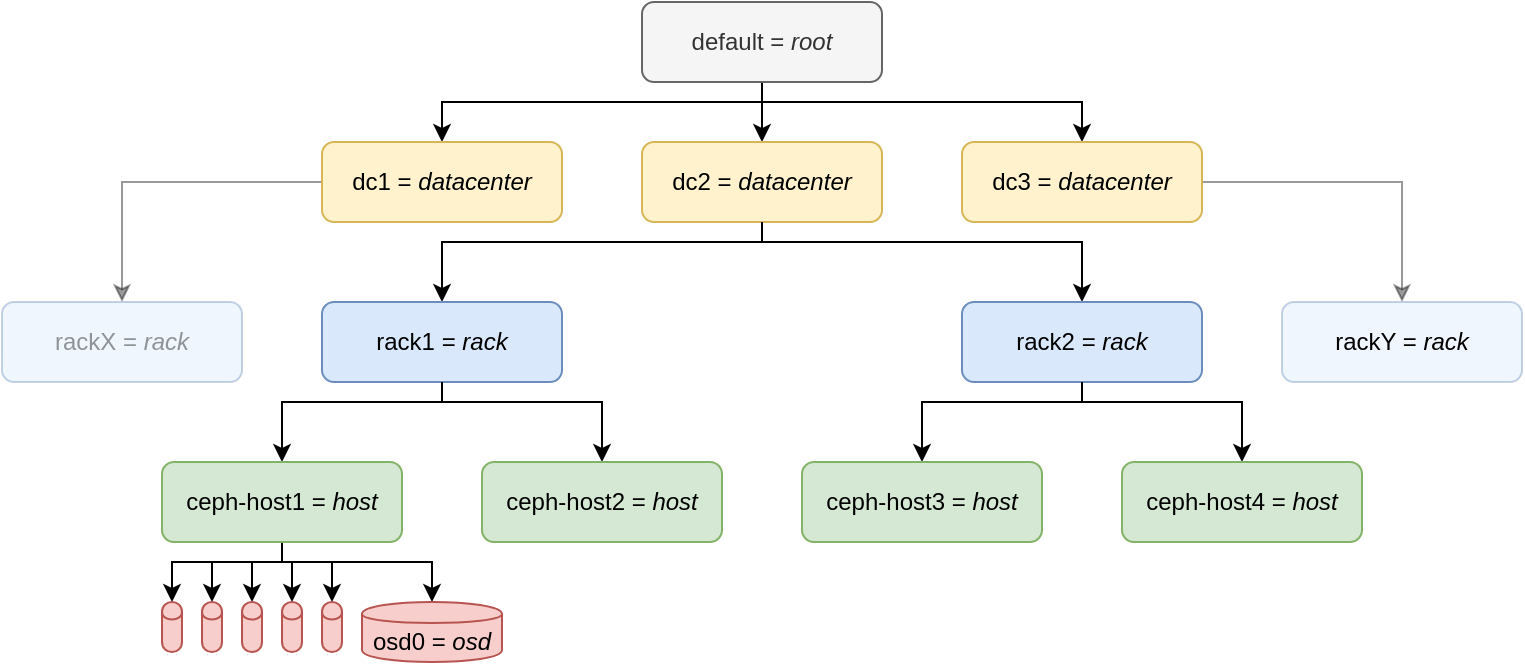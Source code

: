 <mxfile version="13.1.0" type="device"><diagram id="orIhJ1xDB1EVodHYdu4J" name="Page-1"><mxGraphModel dx="813" dy="512" grid="1" gridSize="10" guides="1" tooltips="1" connect="1" arrows="1" fold="1" page="1" pageScale="1" pageWidth="827" pageHeight="1169" math="0" shadow="0"><root><mxCell id="0"/><mxCell id="1" parent="0"/><mxCell id="3GyZoEaMxkpv4PCjoj4L-6" value="" style="edgeStyle=orthogonalEdgeStyle;rounded=0;orthogonalLoop=1;jettySize=auto;html=1;entryX=0.5;entryY=0;entryDx=0;entryDy=0;exitX=0.5;exitY=1;exitDx=0;exitDy=0;" edge="1" parent="1" source="3GyZoEaMxkpv4PCjoj4L-1" target="3GyZoEaMxkpv4PCjoj4L-2"><mxGeometry relative="1" as="geometry"><mxPoint x="274" y="270" as="targetPoint"/><Array as="points"><mxPoint x="420" y="300"/><mxPoint x="260" y="300"/></Array></mxGeometry></mxCell><mxCell id="3GyZoEaMxkpv4PCjoj4L-7" style="edgeStyle=orthogonalEdgeStyle;rounded=0;orthogonalLoop=1;jettySize=auto;html=1;entryX=0.5;entryY=0;entryDx=0;entryDy=0;" edge="1" parent="1" source="3GyZoEaMxkpv4PCjoj4L-1" target="3GyZoEaMxkpv4PCjoj4L-3"><mxGeometry relative="1" as="geometry"/></mxCell><mxCell id="3GyZoEaMxkpv4PCjoj4L-8" style="edgeStyle=orthogonalEdgeStyle;rounded=0;orthogonalLoop=1;jettySize=auto;html=1;entryX=0.5;entryY=0;entryDx=0;entryDy=0;exitX=0.5;exitY=1;exitDx=0;exitDy=0;" edge="1" parent="1" source="3GyZoEaMxkpv4PCjoj4L-1" target="3GyZoEaMxkpv4PCjoj4L-4"><mxGeometry relative="1" as="geometry"><Array as="points"><mxPoint x="420" y="300"/><mxPoint x="580" y="300"/></Array></mxGeometry></mxCell><mxCell id="3GyZoEaMxkpv4PCjoj4L-1" value="default = &lt;i&gt;root&lt;/i&gt;" style="rounded=1;whiteSpace=wrap;html=1;fillColor=#f5f5f5;strokeColor=#666666;fontColor=#333333;" vertex="1" parent="1"><mxGeometry x="360" y="250" width="120" height="40" as="geometry"/></mxCell><mxCell id="3GyZoEaMxkpv4PCjoj4L-24" value="" style="edgeStyle=orthogonalEdgeStyle;rounded=0;orthogonalLoop=1;jettySize=auto;html=1;textOpacity=40;opacity=40;" edge="1" parent="1" source="3GyZoEaMxkpv4PCjoj4L-2" target="3GyZoEaMxkpv4PCjoj4L-23"><mxGeometry relative="1" as="geometry"/></mxCell><mxCell id="3GyZoEaMxkpv4PCjoj4L-2" value="dc1 = &lt;i&gt;datacenter&lt;/i&gt;" style="rounded=1;whiteSpace=wrap;html=1;fillColor=#fff2cc;strokeColor=#d6b656;" vertex="1" parent="1"><mxGeometry x="200" y="320" width="120" height="40" as="geometry"/></mxCell><mxCell id="3GyZoEaMxkpv4PCjoj4L-23" value="rackX = &lt;i&gt;rack&lt;/i&gt;" style="rounded=1;whiteSpace=wrap;html=1;opacity=40;textOpacity=40;fillColor=#dae8fc;strokeColor=#6c8ebf;" vertex="1" parent="1"><mxGeometry x="40" y="400" width="120" height="40" as="geometry"/></mxCell><mxCell id="3GyZoEaMxkpv4PCjoj4L-10" value="" style="edgeStyle=orthogonalEdgeStyle;rounded=0;orthogonalLoop=1;jettySize=auto;html=1;entryX=0.5;entryY=0;entryDx=0;entryDy=0;" edge="1" parent="1" source="3GyZoEaMxkpv4PCjoj4L-3" target="3GyZoEaMxkpv4PCjoj4L-9"><mxGeometry relative="1" as="geometry"><Array as="points"><mxPoint x="420" y="370"/><mxPoint x="260" y="370"/></Array></mxGeometry></mxCell><mxCell id="3GyZoEaMxkpv4PCjoj4L-3" value="dc2 = &lt;i&gt;datacenter&lt;/i&gt;" style="rounded=1;whiteSpace=wrap;html=1;fillColor=#fff2cc;strokeColor=#d6b656;" vertex="1" parent="1"><mxGeometry x="360" y="320" width="120" height="40" as="geometry"/></mxCell><mxCell id="3GyZoEaMxkpv4PCjoj4L-12" value="" style="edgeStyle=orthogonalEdgeStyle;rounded=0;orthogonalLoop=1;jettySize=auto;html=1;exitX=0.5;exitY=1;exitDx=0;exitDy=0;" edge="1" parent="1" source="3GyZoEaMxkpv4PCjoj4L-3" target="3GyZoEaMxkpv4PCjoj4L-11"><mxGeometry relative="1" as="geometry"><Array as="points"><mxPoint x="420" y="370"/><mxPoint x="580" y="370"/></Array></mxGeometry></mxCell><mxCell id="3GyZoEaMxkpv4PCjoj4L-15" value="" style="edgeStyle=orthogonalEdgeStyle;rounded=0;orthogonalLoop=1;jettySize=auto;html=1;" edge="1" parent="1" source="3GyZoEaMxkpv4PCjoj4L-9" target="3GyZoEaMxkpv4PCjoj4L-14"><mxGeometry relative="1" as="geometry"><Array as="points"><mxPoint x="260" y="450"/><mxPoint x="180" y="450"/></Array></mxGeometry></mxCell><mxCell id="3GyZoEaMxkpv4PCjoj4L-9" value="rack1 = &lt;i&gt;rack&lt;/i&gt;" style="rounded=1;whiteSpace=wrap;html=1;fillColor=#dae8fc;strokeColor=#6c8ebf;" vertex="1" parent="1"><mxGeometry x="200" y="400" width="120" height="40" as="geometry"/></mxCell><mxCell id="3GyZoEaMxkpv4PCjoj4L-17" value="" style="edgeStyle=orthogonalEdgeStyle;rounded=0;orthogonalLoop=1;jettySize=auto;html=1;exitX=0.5;exitY=1;exitDx=0;exitDy=0;" edge="1" parent="1" source="3GyZoEaMxkpv4PCjoj4L-9" target="3GyZoEaMxkpv4PCjoj4L-16"><mxGeometry relative="1" as="geometry"><Array as="points"><mxPoint x="260" y="450"/><mxPoint x="340" y="450"/></Array></mxGeometry></mxCell><mxCell id="3GyZoEaMxkpv4PCjoj4L-31" value="" style="edgeStyle=orthogonalEdgeStyle;rounded=0;orthogonalLoop=1;jettySize=auto;html=1;entryX=0.5;entryY=0;entryDx=0;entryDy=0;" edge="1" parent="1" source="3GyZoEaMxkpv4PCjoj4L-14" target="3GyZoEaMxkpv4PCjoj4L-32"><mxGeometry relative="1" as="geometry"><mxPoint x="260.029" y="585" as="targetPoint"/><Array as="points"><mxPoint x="180" y="530"/><mxPoint x="125" y="530"/></Array></mxGeometry></mxCell><mxCell id="3GyZoEaMxkpv4PCjoj4L-39" style="edgeStyle=orthogonalEdgeStyle;rounded=0;orthogonalLoop=1;jettySize=auto;html=1;entryX=0.5;entryY=0;entryDx=0;entryDy=0;" edge="1" parent="1" source="3GyZoEaMxkpv4PCjoj4L-14" target="3GyZoEaMxkpv4PCjoj4L-33"><mxGeometry relative="1" as="geometry"><Array as="points"><mxPoint x="180" y="530"/><mxPoint x="145" y="530"/></Array></mxGeometry></mxCell><mxCell id="3GyZoEaMxkpv4PCjoj4L-45" style="edgeStyle=orthogonalEdgeStyle;rounded=0;orthogonalLoop=1;jettySize=auto;html=1;entryX=0.5;entryY=0;entryDx=0;entryDy=0;" edge="1" parent="1" source="3GyZoEaMxkpv4PCjoj4L-14" target="3GyZoEaMxkpv4PCjoj4L-40"><mxGeometry relative="1" as="geometry"><Array as="points"><mxPoint x="180" y="530"/><mxPoint x="165" y="530"/></Array></mxGeometry></mxCell><mxCell id="3GyZoEaMxkpv4PCjoj4L-46" style="edgeStyle=orthogonalEdgeStyle;rounded=0;orthogonalLoop=1;jettySize=auto;html=1;entryX=0.5;entryY=0;entryDx=0;entryDy=0;" edge="1" parent="1" source="3GyZoEaMxkpv4PCjoj4L-14" target="3GyZoEaMxkpv4PCjoj4L-41"><mxGeometry relative="1" as="geometry"><Array as="points"><mxPoint x="180" y="530"/><mxPoint x="185" y="530"/></Array></mxGeometry></mxCell><mxCell id="3GyZoEaMxkpv4PCjoj4L-47" style="edgeStyle=orthogonalEdgeStyle;rounded=0;orthogonalLoop=1;jettySize=auto;html=1;entryX=0.5;entryY=0;entryDx=0;entryDy=0;" edge="1" parent="1" source="3GyZoEaMxkpv4PCjoj4L-14" target="3GyZoEaMxkpv4PCjoj4L-42"><mxGeometry relative="1" as="geometry"><Array as="points"><mxPoint x="180" y="530"/><mxPoint x="205" y="530"/></Array></mxGeometry></mxCell><mxCell id="3GyZoEaMxkpv4PCjoj4L-48" style="edgeStyle=orthogonalEdgeStyle;rounded=0;orthogonalLoop=1;jettySize=auto;html=1;entryX=0.5;entryY=0;entryDx=0;entryDy=0;" edge="1" parent="1" source="3GyZoEaMxkpv4PCjoj4L-14" target="3GyZoEaMxkpv4PCjoj4L-43"><mxGeometry relative="1" as="geometry"><Array as="points"><mxPoint x="180" y="530"/><mxPoint x="255" y="530"/></Array></mxGeometry></mxCell><mxCell id="3GyZoEaMxkpv4PCjoj4L-14" value="ceph-host1 = &lt;i&gt;host&lt;/i&gt;" style="rounded=1;whiteSpace=wrap;html=1;fillColor=#d5e8d4;strokeColor=#82b366;" vertex="1" parent="1"><mxGeometry x="120" y="480" width="120" height="40" as="geometry"/></mxCell><mxCell id="3GyZoEaMxkpv4PCjoj4L-16" value="ceph-host2 = &lt;i&gt;host&lt;/i&gt;" style="rounded=1;whiteSpace=wrap;html=1;fillColor=#d5e8d4;strokeColor=#82b366;" vertex="1" parent="1"><mxGeometry x="280" y="480" width="120" height="40" as="geometry"/></mxCell><mxCell id="3GyZoEaMxkpv4PCjoj4L-11" value="rack2 = &lt;i&gt;rack&lt;/i&gt;" style="rounded=1;whiteSpace=wrap;html=1;fillColor=#dae8fc;strokeColor=#6c8ebf;" vertex="1" parent="1"><mxGeometry x="520" y="400" width="120" height="40" as="geometry"/></mxCell><mxCell id="3GyZoEaMxkpv4PCjoj4L-26" value="" style="edgeStyle=orthogonalEdgeStyle;rounded=0;orthogonalLoop=1;jettySize=auto;html=1;opacity=40;" edge="1" parent="1" source="3GyZoEaMxkpv4PCjoj4L-4" target="3GyZoEaMxkpv4PCjoj4L-25"><mxGeometry relative="1" as="geometry"/></mxCell><mxCell id="3GyZoEaMxkpv4PCjoj4L-4" value="dc3 = &lt;i&gt;datacenter&lt;/i&gt;" style="rounded=1;whiteSpace=wrap;html=1;fillColor=#fff2cc;strokeColor=#d6b656;" vertex="1" parent="1"><mxGeometry x="520" y="320" width="120" height="40" as="geometry"/></mxCell><mxCell id="3GyZoEaMxkpv4PCjoj4L-25" value="rackY = &lt;i&gt;rack&lt;/i&gt;" style="rounded=1;whiteSpace=wrap;html=1;opacity=40;fillColor=#dae8fc;strokeColor=#6c8ebf;" vertex="1" parent="1"><mxGeometry x="680" y="400" width="120" height="40" as="geometry"/></mxCell><mxCell id="3GyZoEaMxkpv4PCjoj4L-18" value="" style="edgeStyle=orthogonalEdgeStyle;rounded=0;orthogonalLoop=1;jettySize=auto;html=1;exitX=0.5;exitY=1;exitDx=0;exitDy=0;" edge="1" parent="1" target="3GyZoEaMxkpv4PCjoj4L-20" source="3GyZoEaMxkpv4PCjoj4L-11"><mxGeometry relative="1" as="geometry"><mxPoint x="580" y="450" as="sourcePoint"/><Array as="points"><mxPoint x="580" y="450"/><mxPoint x="500" y="450"/></Array></mxGeometry></mxCell><mxCell id="3GyZoEaMxkpv4PCjoj4L-19" value="" style="edgeStyle=orthogonalEdgeStyle;rounded=0;orthogonalLoop=1;jettySize=auto;html=1;exitX=0.5;exitY=1;exitDx=0;exitDy=0;" edge="1" parent="1" target="3GyZoEaMxkpv4PCjoj4L-21" source="3GyZoEaMxkpv4PCjoj4L-11"><mxGeometry relative="1" as="geometry"><mxPoint x="580" y="450" as="sourcePoint"/><Array as="points"><mxPoint x="580" y="450"/><mxPoint x="660" y="450"/></Array></mxGeometry></mxCell><mxCell id="3GyZoEaMxkpv4PCjoj4L-20" value="ceph-host3 = &lt;i&gt;host&lt;/i&gt;" style="rounded=1;whiteSpace=wrap;html=1;fillColor=#d5e8d4;strokeColor=#82b366;" vertex="1" parent="1"><mxGeometry x="440" y="480" width="120" height="40" as="geometry"/></mxCell><mxCell id="3GyZoEaMxkpv4PCjoj4L-21" value="ceph-host4 = &lt;i&gt;host&lt;/i&gt;" style="rounded=1;whiteSpace=wrap;html=1;fillColor=#d5e8d4;strokeColor=#82b366;" vertex="1" parent="1"><mxGeometry x="600" y="480" width="120" height="40" as="geometry"/></mxCell><mxCell id="3GyZoEaMxkpv4PCjoj4L-32" value="" style="shape=cylinder;whiteSpace=wrap;html=1;boundedLbl=1;backgroundOutline=1;fillColor=#f8cecc;strokeColor=#b85450;" vertex="1" parent="1"><mxGeometry x="120" y="550" width="10" height="25" as="geometry"/></mxCell><mxCell id="3GyZoEaMxkpv4PCjoj4L-33" value="" style="shape=cylinder;whiteSpace=wrap;html=1;boundedLbl=1;backgroundOutline=1;fillColor=#f8cecc;strokeColor=#b85450;" vertex="1" parent="1"><mxGeometry x="140" y="550" width="10" height="25" as="geometry"/></mxCell><mxCell id="3GyZoEaMxkpv4PCjoj4L-40" value="" style="shape=cylinder;whiteSpace=wrap;html=1;boundedLbl=1;backgroundOutline=1;fillColor=#f8cecc;strokeColor=#b85450;" vertex="1" parent="1"><mxGeometry x="160" y="550" width="10" height="25" as="geometry"/></mxCell><mxCell id="3GyZoEaMxkpv4PCjoj4L-41" value="" style="shape=cylinder;whiteSpace=wrap;html=1;boundedLbl=1;backgroundOutline=1;fillColor=#f8cecc;strokeColor=#b85450;" vertex="1" parent="1"><mxGeometry x="180" y="550" width="10" height="25" as="geometry"/></mxCell><mxCell id="3GyZoEaMxkpv4PCjoj4L-42" value="" style="shape=cylinder;whiteSpace=wrap;html=1;boundedLbl=1;backgroundOutline=1;fillColor=#f8cecc;strokeColor=#b85450;" vertex="1" parent="1"><mxGeometry x="200" y="550" width="10" height="25" as="geometry"/></mxCell><mxCell id="3GyZoEaMxkpv4PCjoj4L-43" value="osd0 = &lt;i&gt;osd&lt;/i&gt;" style="shape=cylinder;whiteSpace=wrap;html=1;boundedLbl=1;backgroundOutline=1;fillColor=#f8cecc;strokeColor=#b85450;" vertex="1" parent="1"><mxGeometry x="220" y="550" width="70" height="30" as="geometry"/></mxCell></root></mxGraphModel></diagram></mxfile>